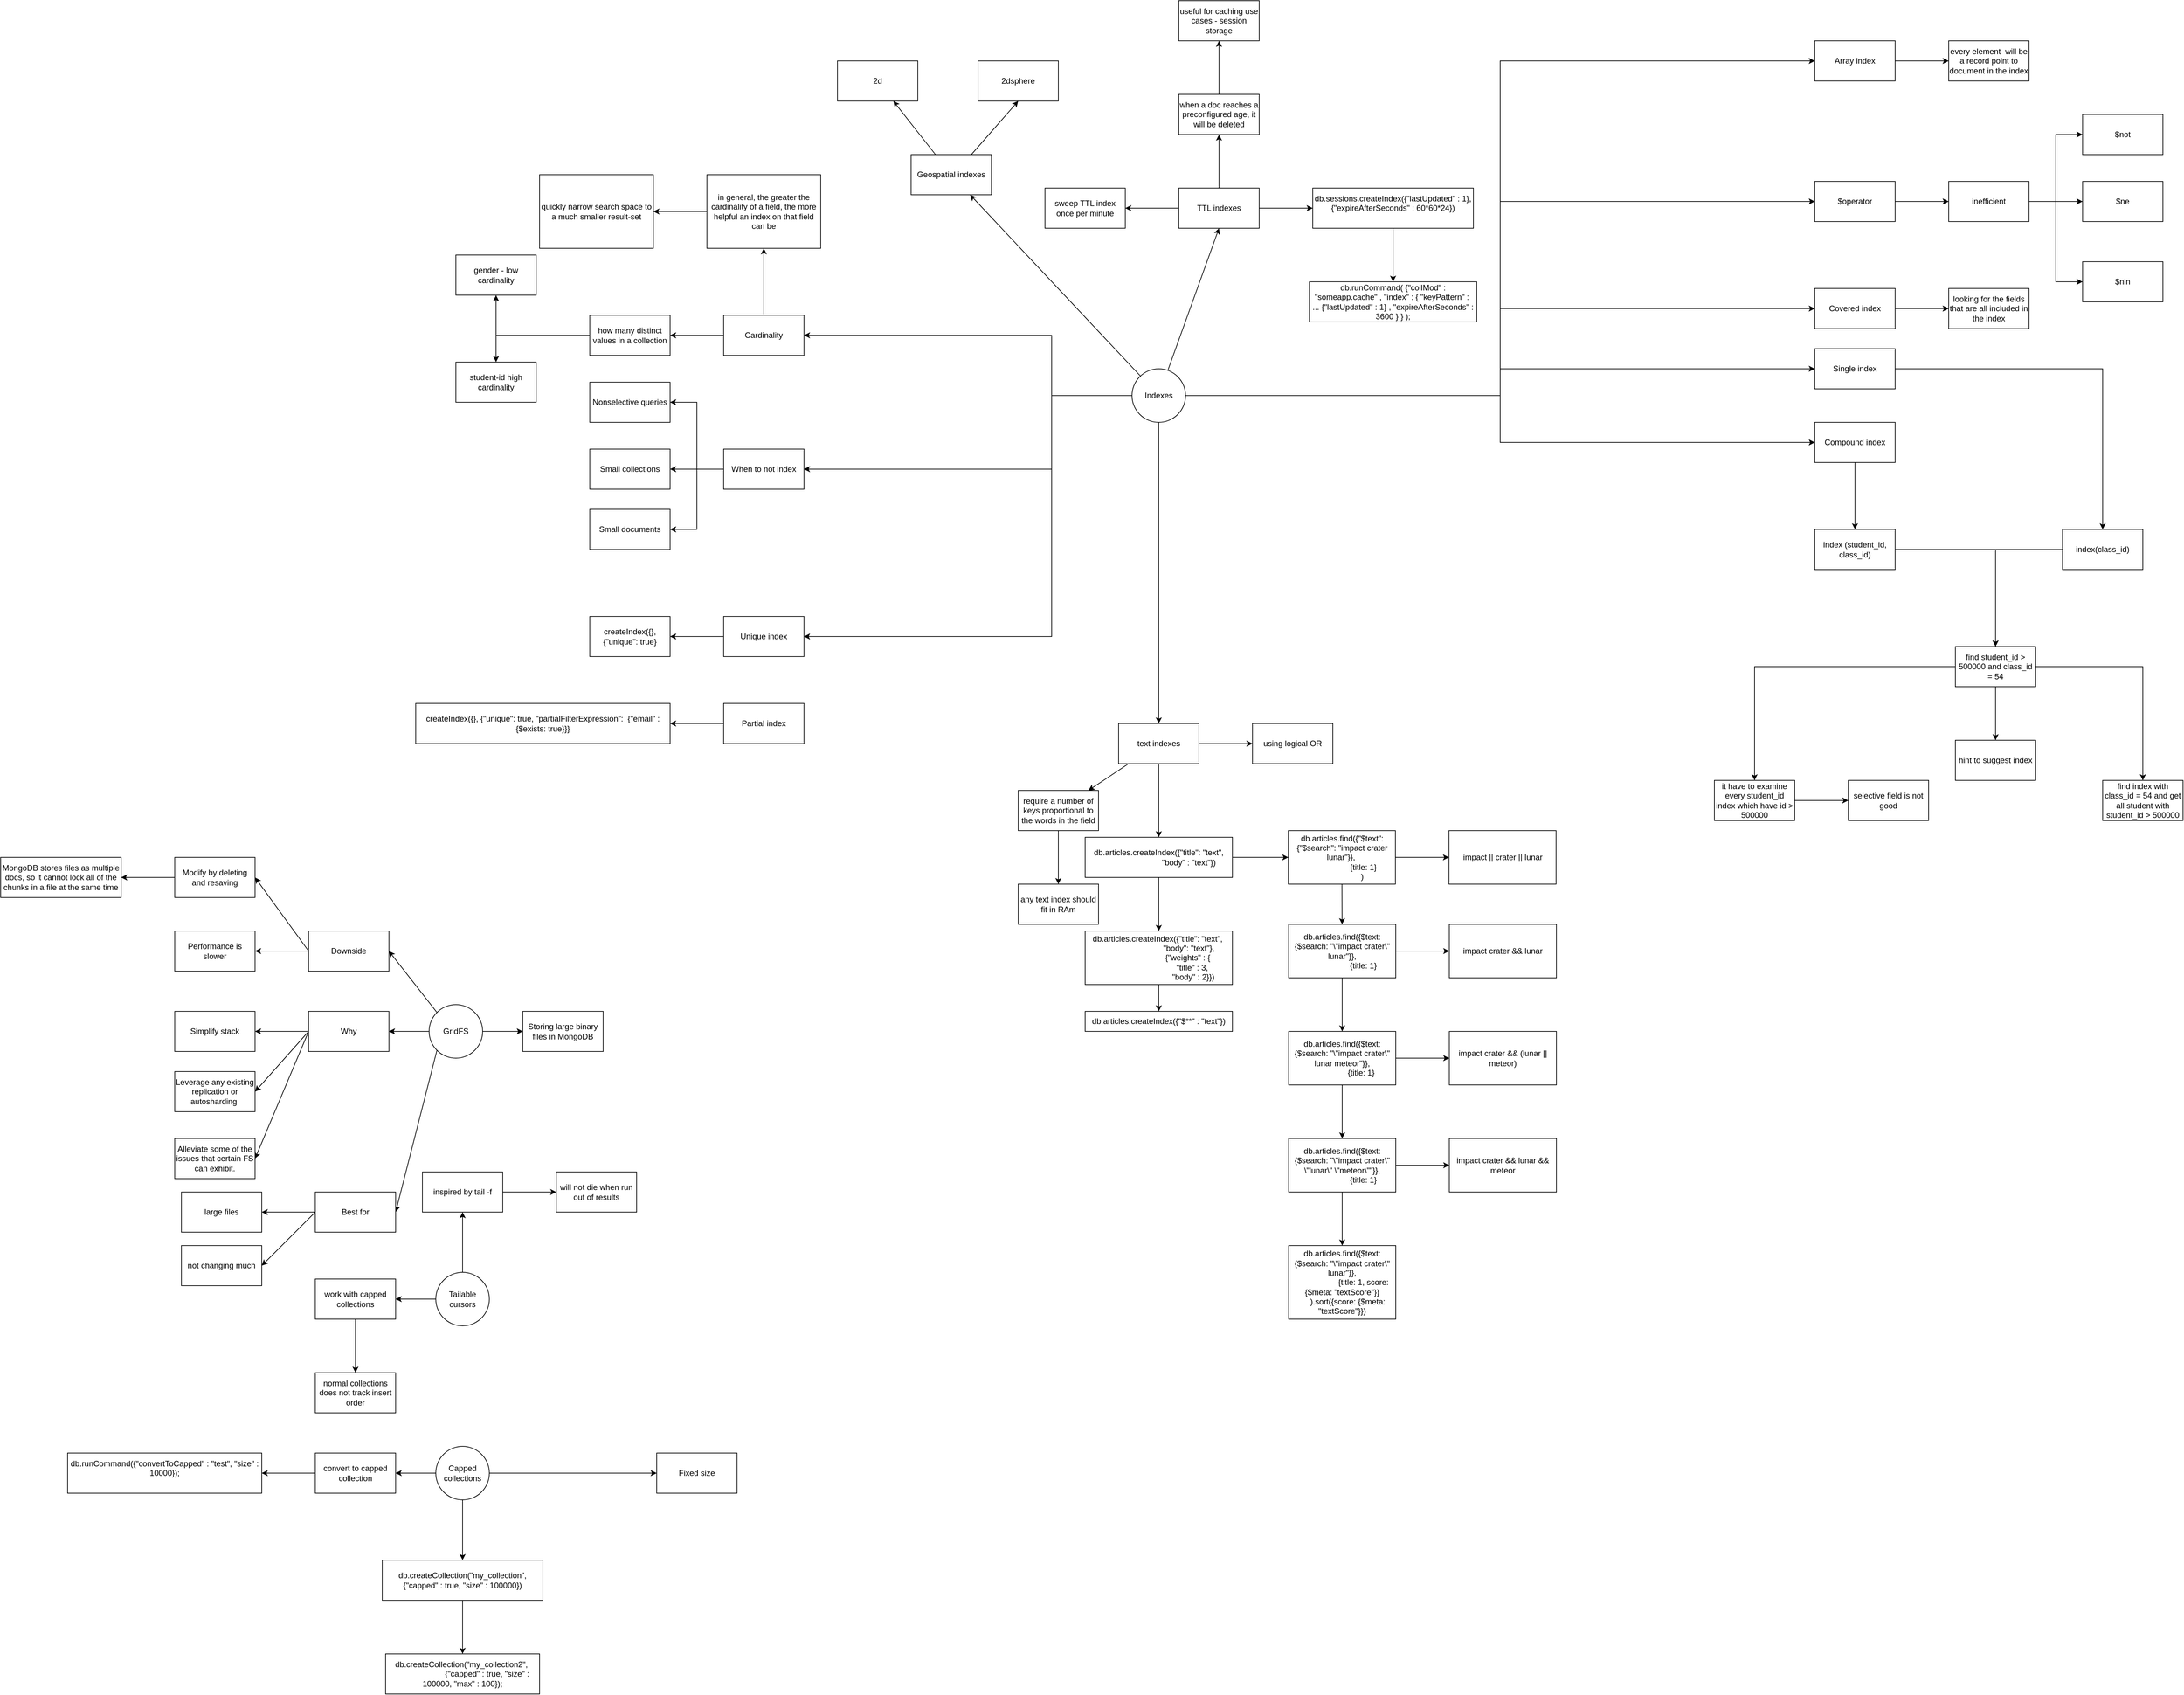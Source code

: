 <mxfile version="15.6.8" type="github">
  <diagram id="x9PyTD_l7O7jyfFpbdGn" name="Page-1">
    <mxGraphModel dx="2492" dy="1935" grid="1" gridSize="10" guides="1" tooltips="1" connect="1" arrows="1" fold="1" page="1" pageScale="1" pageWidth="827" pageHeight="1169" math="0" shadow="0">
      <root>
        <mxCell id="0" />
        <mxCell id="1" parent="0" />
        <mxCell id="wirbpDm7MOYZDWqs8vUN-19" style="edgeStyle=orthogonalEdgeStyle;rounded=0;orthogonalLoop=1;jettySize=auto;html=1;entryX=0.5;entryY=0;entryDx=0;entryDy=0;fontColor=default;" parent="1" source="wirbpDm7MOYZDWqs8vUN-1" target="wirbpDm7MOYZDWqs8vUN-17" edge="1">
          <mxGeometry relative="1" as="geometry" />
        </mxCell>
        <mxCell id="wirbpDm7MOYZDWqs8vUN-1" value="Single index" style="rounded=0;whiteSpace=wrap;html=1;fillColor=default;strokeColor=default;fontColor=default;" parent="1" vertex="1">
          <mxGeometry x="1200" y="140" width="120" height="60" as="geometry" />
        </mxCell>
        <mxCell id="wirbpDm7MOYZDWqs8vUN-3" style="edgeStyle=orthogonalEdgeStyle;rounded=0;orthogonalLoop=1;jettySize=auto;html=1;fontColor=default;" parent="1" source="wirbpDm7MOYZDWqs8vUN-2" target="wirbpDm7MOYZDWqs8vUN-1" edge="1">
          <mxGeometry relative="1" as="geometry" />
        </mxCell>
        <mxCell id="wirbpDm7MOYZDWqs8vUN-6" style="edgeStyle=orthogonalEdgeStyle;rounded=0;orthogonalLoop=1;jettySize=auto;html=1;entryX=0;entryY=0.5;entryDx=0;entryDy=0;fontColor=default;" parent="1" source="wirbpDm7MOYZDWqs8vUN-2" target="wirbpDm7MOYZDWqs8vUN-4" edge="1">
          <mxGeometry relative="1" as="geometry" />
        </mxCell>
        <mxCell id="wirbpDm7MOYZDWqs8vUN-26" style="edgeStyle=orthogonalEdgeStyle;rounded=0;orthogonalLoop=1;jettySize=auto;html=1;entryX=0;entryY=0.5;entryDx=0;entryDy=0;labelBackgroundColor=default;fontColor=default;strokeColor=default;" parent="1" source="wirbpDm7MOYZDWqs8vUN-2" target="wirbpDm7MOYZDWqs8vUN-25" edge="1">
          <mxGeometry relative="1" as="geometry" />
        </mxCell>
        <mxCell id="wirbpDm7MOYZDWqs8vUN-30" style="edgeStyle=orthogonalEdgeStyle;rounded=0;orthogonalLoop=1;jettySize=auto;html=1;entryX=0;entryY=0.5;entryDx=0;entryDy=0;labelBackgroundColor=default;fontColor=default;strokeColor=default;" parent="1" source="wirbpDm7MOYZDWqs8vUN-2" target="wirbpDm7MOYZDWqs8vUN-29" edge="1">
          <mxGeometry relative="1" as="geometry" />
        </mxCell>
        <mxCell id="wirbpDm7MOYZDWqs8vUN-42" style="edgeStyle=orthogonalEdgeStyle;rounded=0;orthogonalLoop=1;jettySize=auto;html=1;entryX=0;entryY=0.5;entryDx=0;entryDy=0;labelBackgroundColor=default;fontColor=default;strokeColor=default;" parent="1" source="wirbpDm7MOYZDWqs8vUN-2" target="wirbpDm7MOYZDWqs8vUN-39" edge="1">
          <mxGeometry relative="1" as="geometry" />
        </mxCell>
        <mxCell id="wirbpDm7MOYZDWqs8vUN-44" value="" style="edgeStyle=orthogonalEdgeStyle;rounded=0;orthogonalLoop=1;jettySize=auto;html=1;labelBackgroundColor=default;fontColor=default;strokeColor=default;" parent="1" source="wirbpDm7MOYZDWqs8vUN-2" target="wirbpDm7MOYZDWqs8vUN-43" edge="1">
          <mxGeometry relative="1" as="geometry">
            <Array as="points">
              <mxPoint x="60" y="210" />
              <mxPoint x="60" y="120" />
            </Array>
          </mxGeometry>
        </mxCell>
        <mxCell id="wirbpDm7MOYZDWqs8vUN-58" style="edgeStyle=orthogonalEdgeStyle;rounded=0;orthogonalLoop=1;jettySize=auto;html=1;entryX=1;entryY=0.5;entryDx=0;entryDy=0;labelBackgroundColor=default;fontColor=default;strokeColor=default;" parent="1" source="wirbpDm7MOYZDWqs8vUN-2" target="wirbpDm7MOYZDWqs8vUN-57" edge="1">
          <mxGeometry relative="1" as="geometry">
            <Array as="points">
              <mxPoint x="60" y="210" />
              <mxPoint x="60" y="320" />
            </Array>
          </mxGeometry>
        </mxCell>
        <mxCell id="wirbpDm7MOYZDWqs8vUN-66" style="edgeStyle=orthogonalEdgeStyle;rounded=0;orthogonalLoop=1;jettySize=auto;html=1;entryX=1;entryY=0.5;entryDx=0;entryDy=0;labelBackgroundColor=default;fontColor=default;strokeColor=default;" parent="1" source="wirbpDm7MOYZDWqs8vUN-2" target="wirbpDm7MOYZDWqs8vUN-65" edge="1">
          <mxGeometry relative="1" as="geometry">
            <Array as="points">
              <mxPoint x="60" y="210" />
              <mxPoint x="60" y="570" />
            </Array>
          </mxGeometry>
        </mxCell>
        <mxCell id="LC0DRSvPRicTg7k94NOp-2" value="" style="rounded=0;orthogonalLoop=1;jettySize=auto;html=1;" edge="1" parent="1" source="wirbpDm7MOYZDWqs8vUN-2" target="LC0DRSvPRicTg7k94NOp-1">
          <mxGeometry relative="1" as="geometry" />
        </mxCell>
        <mxCell id="LC0DRSvPRicTg7k94NOp-8" value="" style="edgeStyle=none;rounded=0;orthogonalLoop=1;jettySize=auto;html=1;" edge="1" parent="1" source="wirbpDm7MOYZDWqs8vUN-2" target="LC0DRSvPRicTg7k94NOp-7">
          <mxGeometry relative="1" as="geometry" />
        </mxCell>
        <mxCell id="LC0DRSvPRicTg7k94NOp-62" style="edgeStyle=none;rounded=0;orthogonalLoop=1;jettySize=auto;html=1;entryX=0.5;entryY=1;entryDx=0;entryDy=0;" edge="1" parent="1" source="wirbpDm7MOYZDWqs8vUN-2" target="LC0DRSvPRicTg7k94NOp-60">
          <mxGeometry relative="1" as="geometry" />
        </mxCell>
        <mxCell id="wirbpDm7MOYZDWqs8vUN-2" value="Indexes" style="ellipse;whiteSpace=wrap;html=1;aspect=fixed;fillColor=default;strokeColor=default;fontColor=default;" parent="1" vertex="1">
          <mxGeometry x="180" y="170" width="80" height="80" as="geometry" />
        </mxCell>
        <mxCell id="wirbpDm7MOYZDWqs8vUN-8" value="" style="edgeStyle=orthogonalEdgeStyle;rounded=0;orthogonalLoop=1;jettySize=auto;html=1;fontColor=default;" parent="1" source="wirbpDm7MOYZDWqs8vUN-4" target="wirbpDm7MOYZDWqs8vUN-7" edge="1">
          <mxGeometry relative="1" as="geometry" />
        </mxCell>
        <mxCell id="wirbpDm7MOYZDWqs8vUN-4" value="Compound index" style="rounded=0;whiteSpace=wrap;html=1;fillColor=default;strokeColor=default;fontColor=default;" parent="1" vertex="1">
          <mxGeometry x="1200" y="250" width="120" height="60" as="geometry" />
        </mxCell>
        <mxCell id="wirbpDm7MOYZDWqs8vUN-10" value="" style="edgeStyle=orthogonalEdgeStyle;rounded=0;orthogonalLoop=1;jettySize=auto;html=1;fontColor=default;" parent="1" source="wirbpDm7MOYZDWqs8vUN-7" target="wirbpDm7MOYZDWqs8vUN-9" edge="1">
          <mxGeometry relative="1" as="geometry" />
        </mxCell>
        <mxCell id="wirbpDm7MOYZDWqs8vUN-7" value="index (student_id, class_id)" style="rounded=0;whiteSpace=wrap;html=1;fillColor=default;strokeColor=default;fontColor=default;" parent="1" vertex="1">
          <mxGeometry x="1200" y="410" width="120" height="60" as="geometry" />
        </mxCell>
        <mxCell id="wirbpDm7MOYZDWqs8vUN-12" value="" style="edgeStyle=orthogonalEdgeStyle;rounded=0;orthogonalLoop=1;jettySize=auto;html=1;fontColor=default;entryX=0.5;entryY=0;entryDx=0;entryDy=0;strokeColor=default;labelBackgroundColor=default;" parent="1" source="wirbpDm7MOYZDWqs8vUN-9" target="wirbpDm7MOYZDWqs8vUN-13" edge="1">
          <mxGeometry relative="1" as="geometry">
            <mxPoint x="1170" y="675" as="targetPoint" />
          </mxGeometry>
        </mxCell>
        <mxCell id="wirbpDm7MOYZDWqs8vUN-22" value="" style="edgeStyle=orthogonalEdgeStyle;rounded=0;orthogonalLoop=1;jettySize=auto;html=1;labelBackgroundColor=default;fontColor=default;strokeColor=default;" parent="1" source="wirbpDm7MOYZDWqs8vUN-9" target="wirbpDm7MOYZDWqs8vUN-21" edge="1">
          <mxGeometry relative="1" as="geometry" />
        </mxCell>
        <mxCell id="wirbpDm7MOYZDWqs8vUN-24" value="" style="edgeStyle=orthogonalEdgeStyle;rounded=0;orthogonalLoop=1;jettySize=auto;html=1;labelBackgroundColor=default;fontColor=default;strokeColor=default;" parent="1" source="wirbpDm7MOYZDWqs8vUN-9" target="wirbpDm7MOYZDWqs8vUN-23" edge="1">
          <mxGeometry relative="1" as="geometry" />
        </mxCell>
        <mxCell id="wirbpDm7MOYZDWqs8vUN-9" value="find student_id &amp;gt; 500000 and class_id = 54" style="rounded=0;whiteSpace=wrap;html=1;fillColor=default;strokeColor=default;fontColor=default;" parent="1" vertex="1">
          <mxGeometry x="1410" y="585" width="120" height="60" as="geometry" />
        </mxCell>
        <mxCell id="wirbpDm7MOYZDWqs8vUN-16" value="" style="edgeStyle=orthogonalEdgeStyle;rounded=0;orthogonalLoop=1;jettySize=auto;html=1;fontColor=default;strokeColor=default;labelBackgroundColor=default;" parent="1" source="wirbpDm7MOYZDWqs8vUN-13" target="wirbpDm7MOYZDWqs8vUN-15" edge="1">
          <mxGeometry relative="1" as="geometry" />
        </mxCell>
        <mxCell id="wirbpDm7MOYZDWqs8vUN-13" value="it have to examine every student_id index which have id &amp;gt; 500000" style="rounded=0;whiteSpace=wrap;html=1;fillColor=default;strokeColor=default;fontColor=default;labelBackgroundColor=default;" parent="1" vertex="1">
          <mxGeometry x="1050" y="785" width="120" height="60" as="geometry" />
        </mxCell>
        <mxCell id="wirbpDm7MOYZDWqs8vUN-15" value="selective field is not good" style="rounded=0;whiteSpace=wrap;html=1;fillColor=default;strokeColor=default;fontColor=default;labelBackgroundColor=default;" parent="1" vertex="1">
          <mxGeometry x="1250" y="785" width="120" height="60" as="geometry" />
        </mxCell>
        <mxCell id="wirbpDm7MOYZDWqs8vUN-20" style="edgeStyle=orthogonalEdgeStyle;rounded=0;orthogonalLoop=1;jettySize=auto;html=1;entryX=0.5;entryY=0;entryDx=0;entryDy=0;labelBackgroundColor=default;fontColor=default;strokeColor=default;" parent="1" source="wirbpDm7MOYZDWqs8vUN-17" target="wirbpDm7MOYZDWqs8vUN-9" edge="1">
          <mxGeometry relative="1" as="geometry" />
        </mxCell>
        <mxCell id="wirbpDm7MOYZDWqs8vUN-17" value="index(class_id)" style="rounded=0;whiteSpace=wrap;html=1;fillColor=default;strokeColor=default;fontColor=default;" parent="1" vertex="1">
          <mxGeometry x="1570" y="410" width="120" height="60" as="geometry" />
        </mxCell>
        <mxCell id="wirbpDm7MOYZDWqs8vUN-21" value="find index with class_id = 54 and get all student with student_id &amp;gt; 500000" style="rounded=0;whiteSpace=wrap;html=1;fillColor=default;strokeColor=default;fontColor=default;" parent="1" vertex="1">
          <mxGeometry x="1630" y="785" width="120" height="60" as="geometry" />
        </mxCell>
        <mxCell id="wirbpDm7MOYZDWqs8vUN-23" value="hint to suggest index" style="rounded=0;whiteSpace=wrap;html=1;fillColor=default;strokeColor=default;fontColor=default;" parent="1" vertex="1">
          <mxGeometry x="1410" y="725" width="120" height="60" as="geometry" />
        </mxCell>
        <mxCell id="wirbpDm7MOYZDWqs8vUN-28" value="" style="edgeStyle=orthogonalEdgeStyle;rounded=0;orthogonalLoop=1;jettySize=auto;html=1;labelBackgroundColor=default;fontColor=default;strokeColor=default;" parent="1" source="wirbpDm7MOYZDWqs8vUN-25" target="wirbpDm7MOYZDWqs8vUN-27" edge="1">
          <mxGeometry relative="1" as="geometry" />
        </mxCell>
        <mxCell id="wirbpDm7MOYZDWqs8vUN-25" value="Covered index" style="rounded=0;whiteSpace=wrap;html=1;fillColor=default;strokeColor=default;fontColor=default;" parent="1" vertex="1">
          <mxGeometry x="1200" y="50" width="120" height="60" as="geometry" />
        </mxCell>
        <mxCell id="wirbpDm7MOYZDWqs8vUN-27" value="looking for the fields that are all included in the index" style="rounded=0;whiteSpace=wrap;html=1;fillColor=default;strokeColor=default;fontColor=default;" parent="1" vertex="1">
          <mxGeometry x="1400" y="50" width="120" height="60" as="geometry" />
        </mxCell>
        <mxCell id="wirbpDm7MOYZDWqs8vUN-32" value="" style="edgeStyle=orthogonalEdgeStyle;rounded=0;orthogonalLoop=1;jettySize=auto;html=1;labelBackgroundColor=default;fontColor=default;strokeColor=default;" parent="1" source="wirbpDm7MOYZDWqs8vUN-29" target="wirbpDm7MOYZDWqs8vUN-31" edge="1">
          <mxGeometry relative="1" as="geometry" />
        </mxCell>
        <mxCell id="wirbpDm7MOYZDWqs8vUN-29" value="$operator" style="rounded=0;whiteSpace=wrap;html=1;fillColor=default;strokeColor=default;fontColor=default;" parent="1" vertex="1">
          <mxGeometry x="1200" y="-110" width="120" height="60" as="geometry" />
        </mxCell>
        <mxCell id="wirbpDm7MOYZDWqs8vUN-34" value="" style="edgeStyle=orthogonalEdgeStyle;rounded=0;orthogonalLoop=1;jettySize=auto;html=1;labelBackgroundColor=default;fontColor=default;strokeColor=default;" parent="1" source="wirbpDm7MOYZDWqs8vUN-31" target="wirbpDm7MOYZDWqs8vUN-33" edge="1">
          <mxGeometry relative="1" as="geometry" />
        </mxCell>
        <mxCell id="wirbpDm7MOYZDWqs8vUN-37" style="edgeStyle=orthogonalEdgeStyle;rounded=0;orthogonalLoop=1;jettySize=auto;html=1;entryX=0;entryY=0.5;entryDx=0;entryDy=0;labelBackgroundColor=default;fontColor=default;strokeColor=default;" parent="1" source="wirbpDm7MOYZDWqs8vUN-31" target="wirbpDm7MOYZDWqs8vUN-35" edge="1">
          <mxGeometry relative="1" as="geometry" />
        </mxCell>
        <mxCell id="wirbpDm7MOYZDWqs8vUN-38" style="edgeStyle=orthogonalEdgeStyle;rounded=0;orthogonalLoop=1;jettySize=auto;html=1;entryX=0;entryY=0.5;entryDx=0;entryDy=0;labelBackgroundColor=default;fontColor=default;strokeColor=default;" parent="1" source="wirbpDm7MOYZDWqs8vUN-31" target="wirbpDm7MOYZDWqs8vUN-36" edge="1">
          <mxGeometry relative="1" as="geometry" />
        </mxCell>
        <mxCell id="wirbpDm7MOYZDWqs8vUN-31" value="inefficient" style="rounded=0;whiteSpace=wrap;html=1;fillColor=default;strokeColor=default;fontColor=default;" parent="1" vertex="1">
          <mxGeometry x="1400" y="-110" width="120" height="60" as="geometry" />
        </mxCell>
        <mxCell id="wirbpDm7MOYZDWqs8vUN-33" value="$ne" style="rounded=0;whiteSpace=wrap;html=1;fillColor=default;strokeColor=default;fontColor=default;" parent="1" vertex="1">
          <mxGeometry x="1600" y="-110" width="120" height="60" as="geometry" />
        </mxCell>
        <mxCell id="wirbpDm7MOYZDWqs8vUN-35" value="$not" style="rounded=0;whiteSpace=wrap;html=1;fillColor=default;strokeColor=default;fontColor=default;" parent="1" vertex="1">
          <mxGeometry x="1600" y="-210" width="120" height="60" as="geometry" />
        </mxCell>
        <mxCell id="wirbpDm7MOYZDWqs8vUN-36" value="$nin" style="rounded=0;whiteSpace=wrap;html=1;fillColor=default;strokeColor=default;fontColor=default;" parent="1" vertex="1">
          <mxGeometry x="1600" y="10" width="120" height="60" as="geometry" />
        </mxCell>
        <mxCell id="wirbpDm7MOYZDWqs8vUN-41" value="" style="edgeStyle=orthogonalEdgeStyle;rounded=0;orthogonalLoop=1;jettySize=auto;html=1;labelBackgroundColor=default;fontColor=default;strokeColor=default;" parent="1" source="wirbpDm7MOYZDWqs8vUN-39" target="wirbpDm7MOYZDWqs8vUN-40" edge="1">
          <mxGeometry relative="1" as="geometry" />
        </mxCell>
        <mxCell id="wirbpDm7MOYZDWqs8vUN-39" value="Array index" style="rounded=0;whiteSpace=wrap;html=1;fillColor=default;strokeColor=default;fontColor=default;" parent="1" vertex="1">
          <mxGeometry x="1200" y="-320" width="120" height="60" as="geometry" />
        </mxCell>
        <mxCell id="wirbpDm7MOYZDWqs8vUN-40" value="every element&amp;nbsp; will be a record point to document in the index" style="rounded=0;whiteSpace=wrap;html=1;fillColor=default;strokeColor=default;fontColor=default;" parent="1" vertex="1">
          <mxGeometry x="1400" y="-320" width="120" height="60" as="geometry" />
        </mxCell>
        <mxCell id="wirbpDm7MOYZDWqs8vUN-46" value="" style="edgeStyle=orthogonalEdgeStyle;rounded=0;orthogonalLoop=1;jettySize=auto;html=1;labelBackgroundColor=default;fontColor=default;strokeColor=default;" parent="1" source="wirbpDm7MOYZDWqs8vUN-43" target="wirbpDm7MOYZDWqs8vUN-45" edge="1">
          <mxGeometry relative="1" as="geometry" />
        </mxCell>
        <mxCell id="wirbpDm7MOYZDWqs8vUN-53" value="" style="edgeStyle=orthogonalEdgeStyle;rounded=0;orthogonalLoop=1;jettySize=auto;html=1;labelBackgroundColor=default;fontColor=default;strokeColor=default;" parent="1" source="wirbpDm7MOYZDWqs8vUN-43" target="wirbpDm7MOYZDWqs8vUN-52" edge="1">
          <mxGeometry relative="1" as="geometry" />
        </mxCell>
        <mxCell id="wirbpDm7MOYZDWqs8vUN-43" value="Cardinality" style="whiteSpace=wrap;html=1;fillColor=default;strokeColor=default;fontColor=default;" parent="1" vertex="1">
          <mxGeometry x="-430" y="90" width="120" height="60" as="geometry" />
        </mxCell>
        <mxCell id="wirbpDm7MOYZDWqs8vUN-48" value="" style="edgeStyle=orthogonalEdgeStyle;rounded=0;orthogonalLoop=1;jettySize=auto;html=1;labelBackgroundColor=default;fontColor=default;strokeColor=default;" parent="1" source="wirbpDm7MOYZDWqs8vUN-45" target="wirbpDm7MOYZDWqs8vUN-47" edge="1">
          <mxGeometry relative="1" as="geometry" />
        </mxCell>
        <mxCell id="wirbpDm7MOYZDWqs8vUN-51" style="edgeStyle=orthogonalEdgeStyle;rounded=0;orthogonalLoop=1;jettySize=auto;html=1;entryX=0.5;entryY=0;entryDx=0;entryDy=0;labelBackgroundColor=default;fontColor=default;strokeColor=default;" parent="1" source="wirbpDm7MOYZDWqs8vUN-45" target="wirbpDm7MOYZDWqs8vUN-50" edge="1">
          <mxGeometry relative="1" as="geometry" />
        </mxCell>
        <mxCell id="wirbpDm7MOYZDWqs8vUN-45" value="how many distinct values in a collection" style="whiteSpace=wrap;html=1;fillColor=default;strokeColor=default;fontColor=default;" parent="1" vertex="1">
          <mxGeometry x="-630" y="90" width="120" height="60" as="geometry" />
        </mxCell>
        <mxCell id="wirbpDm7MOYZDWqs8vUN-47" value="gender - low cardinality" style="whiteSpace=wrap;html=1;fillColor=default;strokeColor=default;fontColor=default;" parent="1" vertex="1">
          <mxGeometry x="-830" width="120" height="60" as="geometry" />
        </mxCell>
        <mxCell id="wirbpDm7MOYZDWqs8vUN-50" value="student-id high cardinality" style="whiteSpace=wrap;html=1;fillColor=default;strokeColor=default;fontColor=default;" parent="1" vertex="1">
          <mxGeometry x="-830" y="160" width="120" height="60" as="geometry" />
        </mxCell>
        <mxCell id="wirbpDm7MOYZDWqs8vUN-56" value="" style="edgeStyle=orthogonalEdgeStyle;rounded=0;orthogonalLoop=1;jettySize=auto;html=1;labelBackgroundColor=default;fontColor=default;strokeColor=default;" parent="1" source="wirbpDm7MOYZDWqs8vUN-52" target="wirbpDm7MOYZDWqs8vUN-55" edge="1">
          <mxGeometry relative="1" as="geometry" />
        </mxCell>
        <mxCell id="wirbpDm7MOYZDWqs8vUN-52" value="in general, the greater the cardinality of a field, the more helpful an index on that field can be" style="whiteSpace=wrap;html=1;fillColor=default;strokeColor=default;fontColor=default;" parent="1" vertex="1">
          <mxGeometry x="-455" y="-120" width="170" height="110" as="geometry" />
        </mxCell>
        <mxCell id="wirbpDm7MOYZDWqs8vUN-55" value="quickly narrow search space to a much smaller result-set" style="whiteSpace=wrap;html=1;fillColor=default;strokeColor=default;fontColor=default;" parent="1" vertex="1">
          <mxGeometry x="-705" y="-120" width="170" height="110" as="geometry" />
        </mxCell>
        <mxCell id="wirbpDm7MOYZDWqs8vUN-60" value="" style="edgeStyle=orthogonalEdgeStyle;rounded=0;orthogonalLoop=1;jettySize=auto;html=1;labelBackgroundColor=default;fontColor=default;strokeColor=default;" parent="1" source="wirbpDm7MOYZDWqs8vUN-57" target="wirbpDm7MOYZDWqs8vUN-59" edge="1">
          <mxGeometry relative="1" as="geometry" />
        </mxCell>
        <mxCell id="wirbpDm7MOYZDWqs8vUN-62" style="edgeStyle=orthogonalEdgeStyle;rounded=0;orthogonalLoop=1;jettySize=auto;html=1;entryX=1;entryY=0.5;entryDx=0;entryDy=0;labelBackgroundColor=default;fontColor=default;strokeColor=default;" parent="1" source="wirbpDm7MOYZDWqs8vUN-57" target="wirbpDm7MOYZDWqs8vUN-61" edge="1">
          <mxGeometry relative="1" as="geometry" />
        </mxCell>
        <mxCell id="wirbpDm7MOYZDWqs8vUN-64" style="edgeStyle=orthogonalEdgeStyle;rounded=0;orthogonalLoop=1;jettySize=auto;html=1;entryX=1;entryY=0.5;entryDx=0;entryDy=0;labelBackgroundColor=default;fontColor=default;strokeColor=default;" parent="1" source="wirbpDm7MOYZDWqs8vUN-57" target="wirbpDm7MOYZDWqs8vUN-63" edge="1">
          <mxGeometry relative="1" as="geometry" />
        </mxCell>
        <mxCell id="wirbpDm7MOYZDWqs8vUN-57" value="When to not index" style="whiteSpace=wrap;html=1;fillColor=default;strokeColor=default;fontColor=default;" parent="1" vertex="1">
          <mxGeometry x="-430" y="290" width="120" height="60" as="geometry" />
        </mxCell>
        <mxCell id="wirbpDm7MOYZDWqs8vUN-59" value="Small collections" style="whiteSpace=wrap;html=1;fillColor=default;strokeColor=default;fontColor=default;" parent="1" vertex="1">
          <mxGeometry x="-630" y="290" width="120" height="60" as="geometry" />
        </mxCell>
        <mxCell id="wirbpDm7MOYZDWqs8vUN-61" value="Small documents" style="whiteSpace=wrap;html=1;fillColor=default;strokeColor=default;fontColor=default;" parent="1" vertex="1">
          <mxGeometry x="-630" y="380" width="120" height="60" as="geometry" />
        </mxCell>
        <mxCell id="wirbpDm7MOYZDWqs8vUN-63" value="Nonselective queries" style="whiteSpace=wrap;html=1;fillColor=default;strokeColor=default;fontColor=default;" parent="1" vertex="1">
          <mxGeometry x="-630" y="190" width="120" height="60" as="geometry" />
        </mxCell>
        <mxCell id="wirbpDm7MOYZDWqs8vUN-68" value="" style="edgeStyle=orthogonalEdgeStyle;rounded=0;orthogonalLoop=1;jettySize=auto;html=1;labelBackgroundColor=default;fontColor=default;strokeColor=default;" parent="1" source="wirbpDm7MOYZDWqs8vUN-65" target="wirbpDm7MOYZDWqs8vUN-67" edge="1">
          <mxGeometry relative="1" as="geometry" />
        </mxCell>
        <mxCell id="wirbpDm7MOYZDWqs8vUN-65" value="Unique index" style="whiteSpace=wrap;html=1;fillColor=default;strokeColor=default;fontColor=default;" parent="1" vertex="1">
          <mxGeometry x="-430" y="540" width="120" height="60" as="geometry" />
        </mxCell>
        <mxCell id="wirbpDm7MOYZDWqs8vUN-67" value="createIndex({}, {&quot;unique&quot;: true}" style="whiteSpace=wrap;html=1;fillColor=default;strokeColor=default;fontColor=default;" parent="1" vertex="1">
          <mxGeometry x="-630" y="540" width="120" height="60" as="geometry" />
        </mxCell>
        <mxCell id="wirbpDm7MOYZDWqs8vUN-71" value="" style="edgeStyle=orthogonalEdgeStyle;rounded=0;orthogonalLoop=1;jettySize=auto;html=1;labelBackgroundColor=default;fontColor=default;strokeColor=default;" parent="1" source="wirbpDm7MOYZDWqs8vUN-69" target="wirbpDm7MOYZDWqs8vUN-70" edge="1">
          <mxGeometry relative="1" as="geometry" />
        </mxCell>
        <mxCell id="wirbpDm7MOYZDWqs8vUN-69" value="Partial index" style="whiteSpace=wrap;html=1;fillColor=default;strokeColor=default;fontColor=default;" parent="1" vertex="1">
          <mxGeometry x="-430" y="670" width="120" height="60" as="geometry" />
        </mxCell>
        <mxCell id="wirbpDm7MOYZDWqs8vUN-70" value="createIndex({}, {&quot;unique&quot;: true, &quot;partialFilterExpression&quot;:&amp;nbsp; {&quot;email&quot; : {$exists: true}}}" style="whiteSpace=wrap;html=1;fillColor=default;strokeColor=default;fontColor=default;" parent="1" vertex="1">
          <mxGeometry x="-890" y="670" width="380" height="60" as="geometry" />
        </mxCell>
        <mxCell id="LC0DRSvPRicTg7k94NOp-4" value="" style="rounded=0;orthogonalLoop=1;jettySize=auto;html=1;" edge="1" parent="1" source="LC0DRSvPRicTg7k94NOp-1" target="LC0DRSvPRicTg7k94NOp-3">
          <mxGeometry relative="1" as="geometry" />
        </mxCell>
        <mxCell id="LC0DRSvPRicTg7k94NOp-6" style="edgeStyle=none;rounded=0;orthogonalLoop=1;jettySize=auto;html=1;exitX=0.75;exitY=0;exitDx=0;exitDy=0;entryX=0.5;entryY=1;entryDx=0;entryDy=0;" edge="1" parent="1" source="LC0DRSvPRicTg7k94NOp-1" target="LC0DRSvPRicTg7k94NOp-5">
          <mxGeometry relative="1" as="geometry" />
        </mxCell>
        <mxCell id="LC0DRSvPRicTg7k94NOp-1" value="Geospatial indexes" style="whiteSpace=wrap;html=1;" vertex="1" parent="1">
          <mxGeometry x="-150" y="-150" width="120" height="60" as="geometry" />
        </mxCell>
        <mxCell id="LC0DRSvPRicTg7k94NOp-3" value="2d" style="whiteSpace=wrap;html=1;" vertex="1" parent="1">
          <mxGeometry x="-260" y="-290" width="120" height="60" as="geometry" />
        </mxCell>
        <mxCell id="LC0DRSvPRicTg7k94NOp-5" value="2dsphere" style="whiteSpace=wrap;html=1;" vertex="1" parent="1">
          <mxGeometry x="-50" y="-290" width="120" height="60" as="geometry" />
        </mxCell>
        <mxCell id="LC0DRSvPRicTg7k94NOp-10" value="" style="edgeStyle=none;rounded=0;orthogonalLoop=1;jettySize=auto;html=1;" edge="1" parent="1" source="LC0DRSvPRicTg7k94NOp-7" target="LC0DRSvPRicTg7k94NOp-9">
          <mxGeometry relative="1" as="geometry" />
        </mxCell>
        <mxCell id="LC0DRSvPRicTg7k94NOp-14" value="" style="edgeStyle=none;rounded=0;orthogonalLoop=1;jettySize=auto;html=1;" edge="1" parent="1" source="LC0DRSvPRicTg7k94NOp-7" target="LC0DRSvPRicTg7k94NOp-13">
          <mxGeometry relative="1" as="geometry" />
        </mxCell>
        <mxCell id="LC0DRSvPRicTg7k94NOp-22" value="" style="edgeStyle=none;rounded=0;orthogonalLoop=1;jettySize=auto;html=1;" edge="1" parent="1" source="LC0DRSvPRicTg7k94NOp-7" target="LC0DRSvPRicTg7k94NOp-21">
          <mxGeometry relative="1" as="geometry" />
        </mxCell>
        <mxCell id="LC0DRSvPRicTg7k94NOp-7" value="text indexes" style="whiteSpace=wrap;html=1;" vertex="1" parent="1">
          <mxGeometry x="160" y="700" width="120" height="60" as="geometry" />
        </mxCell>
        <mxCell id="LC0DRSvPRicTg7k94NOp-12" value="" style="edgeStyle=none;rounded=0;orthogonalLoop=1;jettySize=auto;html=1;" edge="1" parent="1" source="LC0DRSvPRicTg7k94NOp-9" target="LC0DRSvPRicTg7k94NOp-11">
          <mxGeometry relative="1" as="geometry" />
        </mxCell>
        <mxCell id="LC0DRSvPRicTg7k94NOp-9" value="require a number of keys proportional to the words in the field" style="whiteSpace=wrap;html=1;" vertex="1" parent="1">
          <mxGeometry x="10" y="800" width="120" height="60" as="geometry" />
        </mxCell>
        <mxCell id="LC0DRSvPRicTg7k94NOp-11" value="any text index should fit in RAm" style="whiteSpace=wrap;html=1;" vertex="1" parent="1">
          <mxGeometry x="10" y="940" width="120" height="60" as="geometry" />
        </mxCell>
        <mxCell id="LC0DRSvPRicTg7k94NOp-16" value="" style="edgeStyle=none;rounded=0;orthogonalLoop=1;jettySize=auto;html=1;" edge="1" parent="1" source="LC0DRSvPRicTg7k94NOp-13" target="LC0DRSvPRicTg7k94NOp-15">
          <mxGeometry relative="1" as="geometry" />
        </mxCell>
        <mxCell id="LC0DRSvPRicTg7k94NOp-20" value="" style="edgeStyle=none;rounded=0;orthogonalLoop=1;jettySize=auto;html=1;" edge="1" parent="1" source="LC0DRSvPRicTg7k94NOp-13" target="LC0DRSvPRicTg7k94NOp-19">
          <mxGeometry relative="1" as="geometry" />
        </mxCell>
        <mxCell id="LC0DRSvPRicTg7k94NOp-13" value="&lt;div&gt;db.articles.createIndex({&quot;title&quot;: &quot;text&quot;,&lt;/div&gt;&lt;div&gt;&amp;nbsp; &amp;nbsp; &amp;nbsp; &amp;nbsp; &amp;nbsp; &amp;nbsp; &amp;nbsp; &amp;nbsp; &amp;nbsp; &amp;nbsp; &amp;nbsp; &amp;nbsp; &amp;nbsp; &amp;nbsp;&quot;body&quot; : &quot;text&quot;})&lt;/div&gt;" style="whiteSpace=wrap;html=1;" vertex="1" parent="1">
          <mxGeometry x="110" y="870" width="220" height="60" as="geometry" />
        </mxCell>
        <mxCell id="LC0DRSvPRicTg7k94NOp-18" value="" style="edgeStyle=none;rounded=0;orthogonalLoop=1;jettySize=auto;html=1;" edge="1" parent="1" source="LC0DRSvPRicTg7k94NOp-15" target="LC0DRSvPRicTg7k94NOp-17">
          <mxGeometry relative="1" as="geometry" />
        </mxCell>
        <mxCell id="LC0DRSvPRicTg7k94NOp-15" value="&lt;div&gt;db.articles.createIndex({&quot;title&quot;: &quot;text&quot;,&amp;nbsp;&lt;/div&gt;&lt;div&gt;&amp;nbsp; &amp;nbsp; &amp;nbsp; &amp;nbsp; &amp;nbsp; &amp;nbsp; &amp;nbsp; &amp;nbsp; &amp;nbsp; &amp;nbsp; &amp;nbsp; &amp;nbsp; &amp;nbsp; &amp;nbsp;&quot;body&quot;: &quot;text&quot;},&lt;/div&gt;&lt;div&gt;&amp;nbsp; &amp;nbsp; &amp;nbsp; &amp;nbsp; &amp;nbsp; &amp;nbsp; &amp;nbsp; &amp;nbsp; &amp;nbsp; &amp;nbsp; &amp;nbsp; &amp;nbsp; &amp;nbsp; {&quot;weights&quot; : {&lt;/div&gt;&lt;div&gt;&amp;nbsp; &amp;nbsp; &amp;nbsp; &amp;nbsp; &amp;nbsp; &amp;nbsp; &amp;nbsp; &amp;nbsp; &amp;nbsp; &amp;nbsp; &amp;nbsp; &amp;nbsp; &amp;nbsp; &amp;nbsp; &amp;nbsp; &amp;nbsp;&quot;title&quot; : 3,&amp;nbsp;&lt;/div&gt;&lt;div&gt;&amp;nbsp; &amp;nbsp; &amp;nbsp; &amp;nbsp; &amp;nbsp; &amp;nbsp; &amp;nbsp; &amp;nbsp; &amp;nbsp; &amp;nbsp; &amp;nbsp; &amp;nbsp; &amp;nbsp; &amp;nbsp; &amp;nbsp; &amp;nbsp;&quot;body&quot; : 2}})&lt;/div&gt;" style="whiteSpace=wrap;html=1;" vertex="1" parent="1">
          <mxGeometry x="110" y="1010" width="220" height="80" as="geometry" />
        </mxCell>
        <mxCell id="LC0DRSvPRicTg7k94NOp-17" value="db.articles.createIndex({&quot;$**&quot; : &quot;text&quot;})" style="whiteSpace=wrap;html=1;" vertex="1" parent="1">
          <mxGeometry x="110" y="1130" width="220" height="30" as="geometry" />
        </mxCell>
        <mxCell id="LC0DRSvPRicTg7k94NOp-24" value="" style="edgeStyle=none;rounded=0;orthogonalLoop=1;jettySize=auto;html=1;" edge="1" parent="1" source="LC0DRSvPRicTg7k94NOp-19" target="LC0DRSvPRicTg7k94NOp-23">
          <mxGeometry relative="1" as="geometry" />
        </mxCell>
        <mxCell id="LC0DRSvPRicTg7k94NOp-26" value="" style="edgeStyle=none;rounded=0;orthogonalLoop=1;jettySize=auto;html=1;" edge="1" parent="1" source="LC0DRSvPRicTg7k94NOp-19" target="LC0DRSvPRicTg7k94NOp-25">
          <mxGeometry relative="1" as="geometry" />
        </mxCell>
        <mxCell id="LC0DRSvPRicTg7k94NOp-19" value="db.articles.find({&quot;$text&quot;: {&quot;$search&quot;: &quot;impact crater lunar&quot;}}, &#xa;                   {title: 1}&#xa;                  )" style="whiteSpace=wrap;html=1;" vertex="1" parent="1">
          <mxGeometry x="413.5" y="860" width="160" height="80" as="geometry" />
        </mxCell>
        <mxCell id="LC0DRSvPRicTg7k94NOp-21" value="using logical OR" style="whiteSpace=wrap;html=1;" vertex="1" parent="1">
          <mxGeometry x="360" y="700" width="120" height="60" as="geometry" />
        </mxCell>
        <mxCell id="LC0DRSvPRicTg7k94NOp-23" value="impact || crater || lunar" style="whiteSpace=wrap;html=1;" vertex="1" parent="1">
          <mxGeometry x="653.5" y="860" width="160" height="80" as="geometry" />
        </mxCell>
        <mxCell id="LC0DRSvPRicTg7k94NOp-28" value="" style="edgeStyle=none;rounded=0;orthogonalLoop=1;jettySize=auto;html=1;" edge="1" parent="1" source="LC0DRSvPRicTg7k94NOp-25" target="LC0DRSvPRicTg7k94NOp-27">
          <mxGeometry relative="1" as="geometry" />
        </mxCell>
        <mxCell id="LC0DRSvPRicTg7k94NOp-30" value="" style="edgeStyle=none;rounded=0;orthogonalLoop=1;jettySize=auto;html=1;" edge="1" parent="1" source="LC0DRSvPRicTg7k94NOp-25" target="LC0DRSvPRicTg7k94NOp-29">
          <mxGeometry relative="1" as="geometry" />
        </mxCell>
        <mxCell id="LC0DRSvPRicTg7k94NOp-25" value="&lt;div&gt;db.articles.find({$text: {$search: &quot;\&quot;impact crater\&quot; lunar&quot;}},&lt;/div&gt;&lt;div&gt;&amp;nbsp; &amp;nbsp; &amp;nbsp; &amp;nbsp; &amp;nbsp; &amp;nbsp; &amp;nbsp; &amp;nbsp; &amp;nbsp; &amp;nbsp;{title: 1}&lt;/div&gt;" style="whiteSpace=wrap;html=1;" vertex="1" parent="1">
          <mxGeometry x="414" y="1000" width="160" height="80" as="geometry" />
        </mxCell>
        <mxCell id="LC0DRSvPRicTg7k94NOp-27" value="impact crater &amp;amp;&amp;amp; lunar" style="whiteSpace=wrap;html=1;" vertex="1" parent="1">
          <mxGeometry x="654" y="1000" width="160" height="80" as="geometry" />
        </mxCell>
        <mxCell id="LC0DRSvPRicTg7k94NOp-32" value="" style="edgeStyle=none;rounded=0;orthogonalLoop=1;jettySize=auto;html=1;" edge="1" parent="1" source="LC0DRSvPRicTg7k94NOp-29" target="LC0DRSvPRicTg7k94NOp-31">
          <mxGeometry relative="1" as="geometry" />
        </mxCell>
        <mxCell id="LC0DRSvPRicTg7k94NOp-34" value="" style="edgeStyle=none;rounded=0;orthogonalLoop=1;jettySize=auto;html=1;" edge="1" parent="1" source="LC0DRSvPRicTg7k94NOp-29" target="LC0DRSvPRicTg7k94NOp-33">
          <mxGeometry relative="1" as="geometry" />
        </mxCell>
        <mxCell id="LC0DRSvPRicTg7k94NOp-29" value="&lt;div&gt;db.articles.find({$text: {$search: &quot;\&quot;impact crater\&quot; lunar meteor&quot;}},&lt;/div&gt;&lt;div&gt;&amp;nbsp; &amp;nbsp; &amp;nbsp; &amp;nbsp; &amp;nbsp; &amp;nbsp; &amp;nbsp; &amp;nbsp; &amp;nbsp;{title: 1}&lt;/div&gt;" style="whiteSpace=wrap;html=1;" vertex="1" parent="1">
          <mxGeometry x="414" y="1160" width="160" height="80" as="geometry" />
        </mxCell>
        <mxCell id="LC0DRSvPRicTg7k94NOp-31" value="&lt;div&gt;impact crater &amp;amp;&amp;amp; (lunar || meteor)&lt;/div&gt;" style="whiteSpace=wrap;html=1;" vertex="1" parent="1">
          <mxGeometry x="654" y="1160" width="160" height="80" as="geometry" />
        </mxCell>
        <mxCell id="LC0DRSvPRicTg7k94NOp-36" value="" style="edgeStyle=none;rounded=0;orthogonalLoop=1;jettySize=auto;html=1;" edge="1" parent="1" source="LC0DRSvPRicTg7k94NOp-33" target="LC0DRSvPRicTg7k94NOp-35">
          <mxGeometry relative="1" as="geometry" />
        </mxCell>
        <mxCell id="LC0DRSvPRicTg7k94NOp-38" value="" style="edgeStyle=none;rounded=0;orthogonalLoop=1;jettySize=auto;html=1;" edge="1" parent="1" source="LC0DRSvPRicTg7k94NOp-33" target="LC0DRSvPRicTg7k94NOp-37">
          <mxGeometry relative="1" as="geometry" />
        </mxCell>
        <mxCell id="LC0DRSvPRicTg7k94NOp-33" value="&lt;div&gt;db.articles.find({$text: {$search: &quot;\&quot;impact crater\&quot; \&quot;lunar\&quot; \&quot;meteor\&quot;&quot;}},&lt;/div&gt;&lt;div&gt;&amp;nbsp; &amp;nbsp; &amp;nbsp; &amp;nbsp; &amp;nbsp; &amp;nbsp; &amp;nbsp; &amp;nbsp; &amp;nbsp; &amp;nbsp;{title: 1}&lt;/div&gt;" style="whiteSpace=wrap;html=1;" vertex="1" parent="1">
          <mxGeometry x="414" y="1320" width="160" height="80" as="geometry" />
        </mxCell>
        <mxCell id="LC0DRSvPRicTg7k94NOp-35" value="&lt;div&gt;impact crater &amp;amp;&amp;amp; lunar &amp;amp;&amp;amp; meteor&lt;/div&gt;" style="whiteSpace=wrap;html=1;" vertex="1" parent="1">
          <mxGeometry x="654" y="1320" width="160" height="80" as="geometry" />
        </mxCell>
        <mxCell id="LC0DRSvPRicTg7k94NOp-37" value="&lt;div&gt;db.articles.find({$text: {$search: &quot;\&quot;impact crater\&quot; lunar&quot;}},&lt;/div&gt;&lt;div&gt;&amp;nbsp; &amp;nbsp; &amp;nbsp; &amp;nbsp; &amp;nbsp; &amp;nbsp; &amp;nbsp; &amp;nbsp; &amp;nbsp; &amp;nbsp;{title: 1, score: {$meta: &quot;textScore&quot;}}&lt;/div&gt;&lt;div&gt;&lt;span&gt;		&lt;/span&gt;&amp;nbsp; &amp;nbsp; &amp;nbsp;).sort({score: {$meta: &quot;textScore&quot;}})&lt;/div&gt;" style="whiteSpace=wrap;html=1;" vertex="1" parent="1">
          <mxGeometry x="414" y="1480" width="160" height="110" as="geometry" />
        </mxCell>
        <mxCell id="LC0DRSvPRicTg7k94NOp-41" value="" style="edgeStyle=none;rounded=0;orthogonalLoop=1;jettySize=auto;html=1;" edge="1" parent="1" source="LC0DRSvPRicTg7k94NOp-39" target="LC0DRSvPRicTg7k94NOp-40">
          <mxGeometry relative="1" as="geometry" />
        </mxCell>
        <mxCell id="LC0DRSvPRicTg7k94NOp-43" value="" style="edgeStyle=none;rounded=0;orthogonalLoop=1;jettySize=auto;html=1;" edge="1" parent="1" source="LC0DRSvPRicTg7k94NOp-39" target="LC0DRSvPRicTg7k94NOp-42">
          <mxGeometry relative="1" as="geometry" />
        </mxCell>
        <mxCell id="LC0DRSvPRicTg7k94NOp-47" value="" style="edgeStyle=none;rounded=0;orthogonalLoop=1;jettySize=auto;html=1;" edge="1" parent="1" source="LC0DRSvPRicTg7k94NOp-39" target="LC0DRSvPRicTg7k94NOp-46">
          <mxGeometry relative="1" as="geometry" />
        </mxCell>
        <mxCell id="LC0DRSvPRicTg7k94NOp-39" value="Capped collections" style="ellipse;whiteSpace=wrap;html=1;aspect=fixed;fillColor=default;strokeColor=default;fontColor=default;" vertex="1" parent="1">
          <mxGeometry x="-860" y="1780" width="80" height="80" as="geometry" />
        </mxCell>
        <mxCell id="LC0DRSvPRicTg7k94NOp-40" value="Fixed size" style="whiteSpace=wrap;html=1;" vertex="1" parent="1">
          <mxGeometry x="-530" y="1790" width="120" height="60" as="geometry" />
        </mxCell>
        <mxCell id="LC0DRSvPRicTg7k94NOp-45" value="" style="edgeStyle=none;rounded=0;orthogonalLoop=1;jettySize=auto;html=1;" edge="1" parent="1" source="LC0DRSvPRicTg7k94NOp-42" target="LC0DRSvPRicTg7k94NOp-44">
          <mxGeometry relative="1" as="geometry" />
        </mxCell>
        <mxCell id="LC0DRSvPRicTg7k94NOp-42" value="db.createCollection(&quot;my_collection&quot;, {&quot;capped&quot; : true, &quot;size&quot; : 100000})" style="whiteSpace=wrap;html=1;" vertex="1" parent="1">
          <mxGeometry x="-940" y="1950" width="240" height="60" as="geometry" />
        </mxCell>
        <mxCell id="LC0DRSvPRicTg7k94NOp-44" value="&lt;div&gt;db.createCollection(&quot;my_collection2&quot;,&amp;nbsp;&lt;/div&gt;&lt;div&gt;&amp;nbsp; &amp;nbsp; &amp;nbsp; &amp;nbsp; &amp;nbsp; &amp;nbsp; &amp;nbsp; &amp;nbsp; &amp;nbsp; &amp;nbsp; &amp;nbsp; {&quot;capped&quot; : true, &quot;size&quot; : 100000, &quot;max&quot; : 100});&lt;/div&gt;" style="whiteSpace=wrap;html=1;" vertex="1" parent="1">
          <mxGeometry x="-935" y="2090" width="230" height="60" as="geometry" />
        </mxCell>
        <mxCell id="LC0DRSvPRicTg7k94NOp-49" value="" style="edgeStyle=none;rounded=0;orthogonalLoop=1;jettySize=auto;html=1;" edge="1" parent="1" source="LC0DRSvPRicTg7k94NOp-46" target="LC0DRSvPRicTg7k94NOp-48">
          <mxGeometry relative="1" as="geometry" />
        </mxCell>
        <mxCell id="LC0DRSvPRicTg7k94NOp-46" value="convert to capped collection" style="whiteSpace=wrap;html=1;" vertex="1" parent="1">
          <mxGeometry x="-1040" y="1790" width="120" height="60" as="geometry" />
        </mxCell>
        <mxCell id="LC0DRSvPRicTg7k94NOp-48" value="&lt;div&gt;db.runCommand({&quot;convertToCapped&quot; : &quot;test&quot;, &quot;size&quot; : 10000});&lt;/div&gt;&lt;div&gt;&lt;br&gt;&lt;/div&gt;" style="whiteSpace=wrap;html=1;" vertex="1" parent="1">
          <mxGeometry x="-1410" y="1790" width="290" height="60" as="geometry" />
        </mxCell>
        <mxCell id="LC0DRSvPRicTg7k94NOp-53" value="" style="edgeStyle=none;rounded=0;orthogonalLoop=1;jettySize=auto;html=1;" edge="1" parent="1" source="LC0DRSvPRicTg7k94NOp-50" target="LC0DRSvPRicTg7k94NOp-52">
          <mxGeometry relative="1" as="geometry" />
        </mxCell>
        <mxCell id="LC0DRSvPRicTg7k94NOp-55" value="" style="edgeStyle=none;rounded=0;orthogonalLoop=1;jettySize=auto;html=1;" edge="1" parent="1" source="LC0DRSvPRicTg7k94NOp-50" target="LC0DRSvPRicTg7k94NOp-54">
          <mxGeometry relative="1" as="geometry" />
        </mxCell>
        <mxCell id="LC0DRSvPRicTg7k94NOp-50" value="Tailable cursors" style="ellipse;whiteSpace=wrap;html=1;aspect=fixed;fillColor=default;strokeColor=default;fontColor=default;" vertex="1" parent="1">
          <mxGeometry x="-860" y="1520" width="80" height="80" as="geometry" />
        </mxCell>
        <mxCell id="LC0DRSvPRicTg7k94NOp-57" value="" style="edgeStyle=none;rounded=0;orthogonalLoop=1;jettySize=auto;html=1;" edge="1" parent="1" source="LC0DRSvPRicTg7k94NOp-52" target="LC0DRSvPRicTg7k94NOp-56">
          <mxGeometry relative="1" as="geometry" />
        </mxCell>
        <mxCell id="LC0DRSvPRicTg7k94NOp-52" value="inspired by tail -f" style="whiteSpace=wrap;html=1;" vertex="1" parent="1">
          <mxGeometry x="-880" y="1370" width="120" height="60" as="geometry" />
        </mxCell>
        <mxCell id="LC0DRSvPRicTg7k94NOp-59" value="" style="edgeStyle=none;rounded=0;orthogonalLoop=1;jettySize=auto;html=1;" edge="1" parent="1" source="LC0DRSvPRicTg7k94NOp-54" target="LC0DRSvPRicTg7k94NOp-58">
          <mxGeometry relative="1" as="geometry" />
        </mxCell>
        <mxCell id="LC0DRSvPRicTg7k94NOp-54" value="work with capped collections" style="whiteSpace=wrap;html=1;" vertex="1" parent="1">
          <mxGeometry x="-1040" y="1530" width="120" height="60" as="geometry" />
        </mxCell>
        <mxCell id="LC0DRSvPRicTg7k94NOp-56" value="will not die when run out of results" style="whiteSpace=wrap;html=1;" vertex="1" parent="1">
          <mxGeometry x="-680" y="1370" width="120" height="60" as="geometry" />
        </mxCell>
        <mxCell id="LC0DRSvPRicTg7k94NOp-58" value="normal collections does not track insert order" style="whiteSpace=wrap;html=1;" vertex="1" parent="1">
          <mxGeometry x="-1040" y="1670" width="120" height="60" as="geometry" />
        </mxCell>
        <mxCell id="LC0DRSvPRicTg7k94NOp-64" value="" style="edgeStyle=none;rounded=0;orthogonalLoop=1;jettySize=auto;html=1;" edge="1" parent="1" source="LC0DRSvPRicTg7k94NOp-60" target="LC0DRSvPRicTg7k94NOp-63">
          <mxGeometry relative="1" as="geometry" />
        </mxCell>
        <mxCell id="LC0DRSvPRicTg7k94NOp-68" value="" style="edgeStyle=none;rounded=0;orthogonalLoop=1;jettySize=auto;html=1;" edge="1" parent="1" source="LC0DRSvPRicTg7k94NOp-60" target="LC0DRSvPRicTg7k94NOp-67">
          <mxGeometry relative="1" as="geometry" />
        </mxCell>
        <mxCell id="LC0DRSvPRicTg7k94NOp-70" value="" style="edgeStyle=none;rounded=0;orthogonalLoop=1;jettySize=auto;html=1;" edge="1" parent="1" source="LC0DRSvPRicTg7k94NOp-60" target="LC0DRSvPRicTg7k94NOp-69">
          <mxGeometry relative="1" as="geometry" />
        </mxCell>
        <mxCell id="LC0DRSvPRicTg7k94NOp-60" value="TTL indexes" style="whiteSpace=wrap;html=1;" vertex="1" parent="1">
          <mxGeometry x="250" y="-100" width="120" height="60" as="geometry" />
        </mxCell>
        <mxCell id="LC0DRSvPRicTg7k94NOp-66" value="" style="edgeStyle=none;rounded=0;orthogonalLoop=1;jettySize=auto;html=1;" edge="1" parent="1" source="LC0DRSvPRicTg7k94NOp-63" target="LC0DRSvPRicTg7k94NOp-65">
          <mxGeometry relative="1" as="geometry" />
        </mxCell>
        <mxCell id="LC0DRSvPRicTg7k94NOp-63" value="when a doc reaches a preconfigured age, it will be deleted" style="whiteSpace=wrap;html=1;" vertex="1" parent="1">
          <mxGeometry x="250" y="-240" width="120" height="60" as="geometry" />
        </mxCell>
        <mxCell id="LC0DRSvPRicTg7k94NOp-65" value="useful for caching use cases - session storage" style="whiteSpace=wrap;html=1;" vertex="1" parent="1">
          <mxGeometry x="250" y="-380" width="120" height="60" as="geometry" />
        </mxCell>
        <mxCell id="LC0DRSvPRicTg7k94NOp-72" value="" style="edgeStyle=none;rounded=0;orthogonalLoop=1;jettySize=auto;html=1;" edge="1" parent="1" source="LC0DRSvPRicTg7k94NOp-67" target="LC0DRSvPRicTg7k94NOp-71">
          <mxGeometry relative="1" as="geometry" />
        </mxCell>
        <mxCell id="LC0DRSvPRicTg7k94NOp-67" value="&lt;div&gt;db.sessions.createIndex({&quot;lastUpdated&quot; : 1}, {&quot;expireAfterSeconds&quot; : 60*60*24})&lt;/div&gt;&lt;div&gt;&lt;br&gt;&lt;/div&gt;" style="whiteSpace=wrap;html=1;" vertex="1" parent="1">
          <mxGeometry x="450" y="-100" width="240" height="60" as="geometry" />
        </mxCell>
        <mxCell id="LC0DRSvPRicTg7k94NOp-69" value="sweep TTL index once per minute" style="whiteSpace=wrap;html=1;" vertex="1" parent="1">
          <mxGeometry x="50" y="-100" width="120" height="60" as="geometry" />
        </mxCell>
        <mxCell id="LC0DRSvPRicTg7k94NOp-71" value="&lt;div&gt;&lt;div&gt;db.runCommand( {&quot;collMod&quot; : &quot;someapp.cache&quot; , &quot;index&quot; : { &quot;keyPattern&quot; :&amp;nbsp;&lt;/div&gt;&lt;div&gt;... {&quot;lastUpdated&quot; : 1} , &quot;expireAfterSeconds&quot; : 3600 } } );&lt;/div&gt;&lt;/div&gt;" style="whiteSpace=wrap;html=1;" vertex="1" parent="1">
          <mxGeometry x="445" y="40" width="250" height="60" as="geometry" />
        </mxCell>
        <mxCell id="LC0DRSvPRicTg7k94NOp-75" value="" style="edgeStyle=none;rounded=0;orthogonalLoop=1;jettySize=auto;html=1;" edge="1" parent="1" source="LC0DRSvPRicTg7k94NOp-73" target="LC0DRSvPRicTg7k94NOp-74">
          <mxGeometry relative="1" as="geometry" />
        </mxCell>
        <mxCell id="LC0DRSvPRicTg7k94NOp-79" value="" style="edgeStyle=none;rounded=0;orthogonalLoop=1;jettySize=auto;html=1;" edge="1" parent="1" source="LC0DRSvPRicTg7k94NOp-73" target="LC0DRSvPRicTg7k94NOp-78">
          <mxGeometry relative="1" as="geometry" />
        </mxCell>
        <mxCell id="LC0DRSvPRicTg7k94NOp-89" style="edgeStyle=none;rounded=0;orthogonalLoop=1;jettySize=auto;html=1;exitX=0;exitY=0;exitDx=0;exitDy=0;entryX=1;entryY=0.5;entryDx=0;entryDy=0;" edge="1" parent="1" source="LC0DRSvPRicTg7k94NOp-73" target="LC0DRSvPRicTg7k94NOp-88">
          <mxGeometry relative="1" as="geometry" />
        </mxCell>
        <mxCell id="LC0DRSvPRicTg7k94NOp-97" style="edgeStyle=none;rounded=0;orthogonalLoop=1;jettySize=auto;html=1;exitX=0;exitY=1;exitDx=0;exitDy=0;entryX=1;entryY=0.5;entryDx=0;entryDy=0;" edge="1" parent="1" source="LC0DRSvPRicTg7k94NOp-73" target="LC0DRSvPRicTg7k94NOp-96">
          <mxGeometry relative="1" as="geometry" />
        </mxCell>
        <mxCell id="LC0DRSvPRicTg7k94NOp-73" value="GridFS" style="ellipse;whiteSpace=wrap;html=1;aspect=fixed;fillColor=default;strokeColor=default;fontColor=default;" vertex="1" parent="1">
          <mxGeometry x="-870" y="1120" width="80" height="80" as="geometry" />
        </mxCell>
        <mxCell id="LC0DRSvPRicTg7k94NOp-74" value="Storing large binary files in MongoDB" style="whiteSpace=wrap;html=1;" vertex="1" parent="1">
          <mxGeometry x="-730" y="1130" width="120" height="60" as="geometry" />
        </mxCell>
        <mxCell id="LC0DRSvPRicTg7k94NOp-81" value="" style="edgeStyle=none;rounded=0;orthogonalLoop=1;jettySize=auto;html=1;" edge="1" parent="1" source="LC0DRSvPRicTg7k94NOp-78" target="LC0DRSvPRicTg7k94NOp-80">
          <mxGeometry relative="1" as="geometry" />
        </mxCell>
        <mxCell id="LC0DRSvPRicTg7k94NOp-84" style="edgeStyle=none;rounded=0;orthogonalLoop=1;jettySize=auto;html=1;exitX=0;exitY=0.5;exitDx=0;exitDy=0;entryX=1;entryY=0.5;entryDx=0;entryDy=0;" edge="1" parent="1" source="LC0DRSvPRicTg7k94NOp-78" target="LC0DRSvPRicTg7k94NOp-83">
          <mxGeometry relative="1" as="geometry" />
        </mxCell>
        <mxCell id="LC0DRSvPRicTg7k94NOp-87" style="edgeStyle=none;rounded=0;orthogonalLoop=1;jettySize=auto;html=1;exitX=0;exitY=0.5;exitDx=0;exitDy=0;entryX=1;entryY=0.5;entryDx=0;entryDy=0;" edge="1" parent="1" source="LC0DRSvPRicTg7k94NOp-78" target="LC0DRSvPRicTg7k94NOp-85">
          <mxGeometry relative="1" as="geometry" />
        </mxCell>
        <mxCell id="LC0DRSvPRicTg7k94NOp-78" value="Why" style="whiteSpace=wrap;html=1;" vertex="1" parent="1">
          <mxGeometry x="-1050" y="1130" width="120" height="60" as="geometry" />
        </mxCell>
        <mxCell id="LC0DRSvPRicTg7k94NOp-80" value="Simplify stack" style="whiteSpace=wrap;html=1;" vertex="1" parent="1">
          <mxGeometry x="-1250" y="1130" width="120" height="60" as="geometry" />
        </mxCell>
        <mxCell id="LC0DRSvPRicTg7k94NOp-83" value="Leverage any existing replication or autosharding&amp;nbsp;" style="whiteSpace=wrap;html=1;" vertex="1" parent="1">
          <mxGeometry x="-1250" y="1220" width="120" height="60" as="geometry" />
        </mxCell>
        <mxCell id="LC0DRSvPRicTg7k94NOp-85" value="Alleviate some of the issues that certain FS can exhibit." style="whiteSpace=wrap;html=1;" vertex="1" parent="1">
          <mxGeometry x="-1250" y="1320" width="120" height="60" as="geometry" />
        </mxCell>
        <mxCell id="LC0DRSvPRicTg7k94NOp-91" value="" style="edgeStyle=none;rounded=0;orthogonalLoop=1;jettySize=auto;html=1;" edge="1" parent="1" source="LC0DRSvPRicTg7k94NOp-88" target="LC0DRSvPRicTg7k94NOp-90">
          <mxGeometry relative="1" as="geometry" />
        </mxCell>
        <mxCell id="LC0DRSvPRicTg7k94NOp-93" style="edgeStyle=none;rounded=0;orthogonalLoop=1;jettySize=auto;html=1;exitX=0;exitY=0.5;exitDx=0;exitDy=0;entryX=1;entryY=0.5;entryDx=0;entryDy=0;" edge="1" parent="1" source="LC0DRSvPRicTg7k94NOp-88" target="LC0DRSvPRicTg7k94NOp-92">
          <mxGeometry relative="1" as="geometry" />
        </mxCell>
        <mxCell id="LC0DRSvPRicTg7k94NOp-88" value="Downside" style="whiteSpace=wrap;html=1;" vertex="1" parent="1">
          <mxGeometry x="-1050" y="1010" width="120" height="60" as="geometry" />
        </mxCell>
        <mxCell id="LC0DRSvPRicTg7k94NOp-90" value="Performance is slower" style="whiteSpace=wrap;html=1;" vertex="1" parent="1">
          <mxGeometry x="-1250" y="1010" width="120" height="60" as="geometry" />
        </mxCell>
        <mxCell id="LC0DRSvPRicTg7k94NOp-95" value="" style="edgeStyle=none;rounded=0;orthogonalLoop=1;jettySize=auto;html=1;" edge="1" parent="1" source="LC0DRSvPRicTg7k94NOp-92" target="LC0DRSvPRicTg7k94NOp-94">
          <mxGeometry relative="1" as="geometry" />
        </mxCell>
        <mxCell id="LC0DRSvPRicTg7k94NOp-92" value="Modify by deleting and resaving" style="whiteSpace=wrap;html=1;" vertex="1" parent="1">
          <mxGeometry x="-1250" y="900" width="120" height="60" as="geometry" />
        </mxCell>
        <mxCell id="LC0DRSvPRicTg7k94NOp-94" value="MongoDB stores files as multiple docs, so it cannot lock all of the chunks in a file at the same time" style="whiteSpace=wrap;html=1;" vertex="1" parent="1">
          <mxGeometry x="-1510" y="900" width="180" height="60" as="geometry" />
        </mxCell>
        <mxCell id="LC0DRSvPRicTg7k94NOp-99" value="" style="edgeStyle=none;rounded=0;orthogonalLoop=1;jettySize=auto;html=1;" edge="1" parent="1" source="LC0DRSvPRicTg7k94NOp-96" target="LC0DRSvPRicTg7k94NOp-98">
          <mxGeometry relative="1" as="geometry" />
        </mxCell>
        <mxCell id="LC0DRSvPRicTg7k94NOp-101" style="edgeStyle=none;rounded=0;orthogonalLoop=1;jettySize=auto;html=1;exitX=0;exitY=0.5;exitDx=0;exitDy=0;entryX=1;entryY=0.5;entryDx=0;entryDy=0;" edge="1" parent="1" source="LC0DRSvPRicTg7k94NOp-96" target="LC0DRSvPRicTg7k94NOp-100">
          <mxGeometry relative="1" as="geometry" />
        </mxCell>
        <mxCell id="LC0DRSvPRicTg7k94NOp-96" value="Best for" style="whiteSpace=wrap;html=1;" vertex="1" parent="1">
          <mxGeometry x="-1040" y="1400" width="120" height="60" as="geometry" />
        </mxCell>
        <mxCell id="LC0DRSvPRicTg7k94NOp-98" value="large files" style="whiteSpace=wrap;html=1;" vertex="1" parent="1">
          <mxGeometry x="-1240" y="1400" width="120" height="60" as="geometry" />
        </mxCell>
        <mxCell id="LC0DRSvPRicTg7k94NOp-100" value="not changing much" style="whiteSpace=wrap;html=1;" vertex="1" parent="1">
          <mxGeometry x="-1240" y="1480" width="120" height="60" as="geometry" />
        </mxCell>
      </root>
    </mxGraphModel>
  </diagram>
</mxfile>
